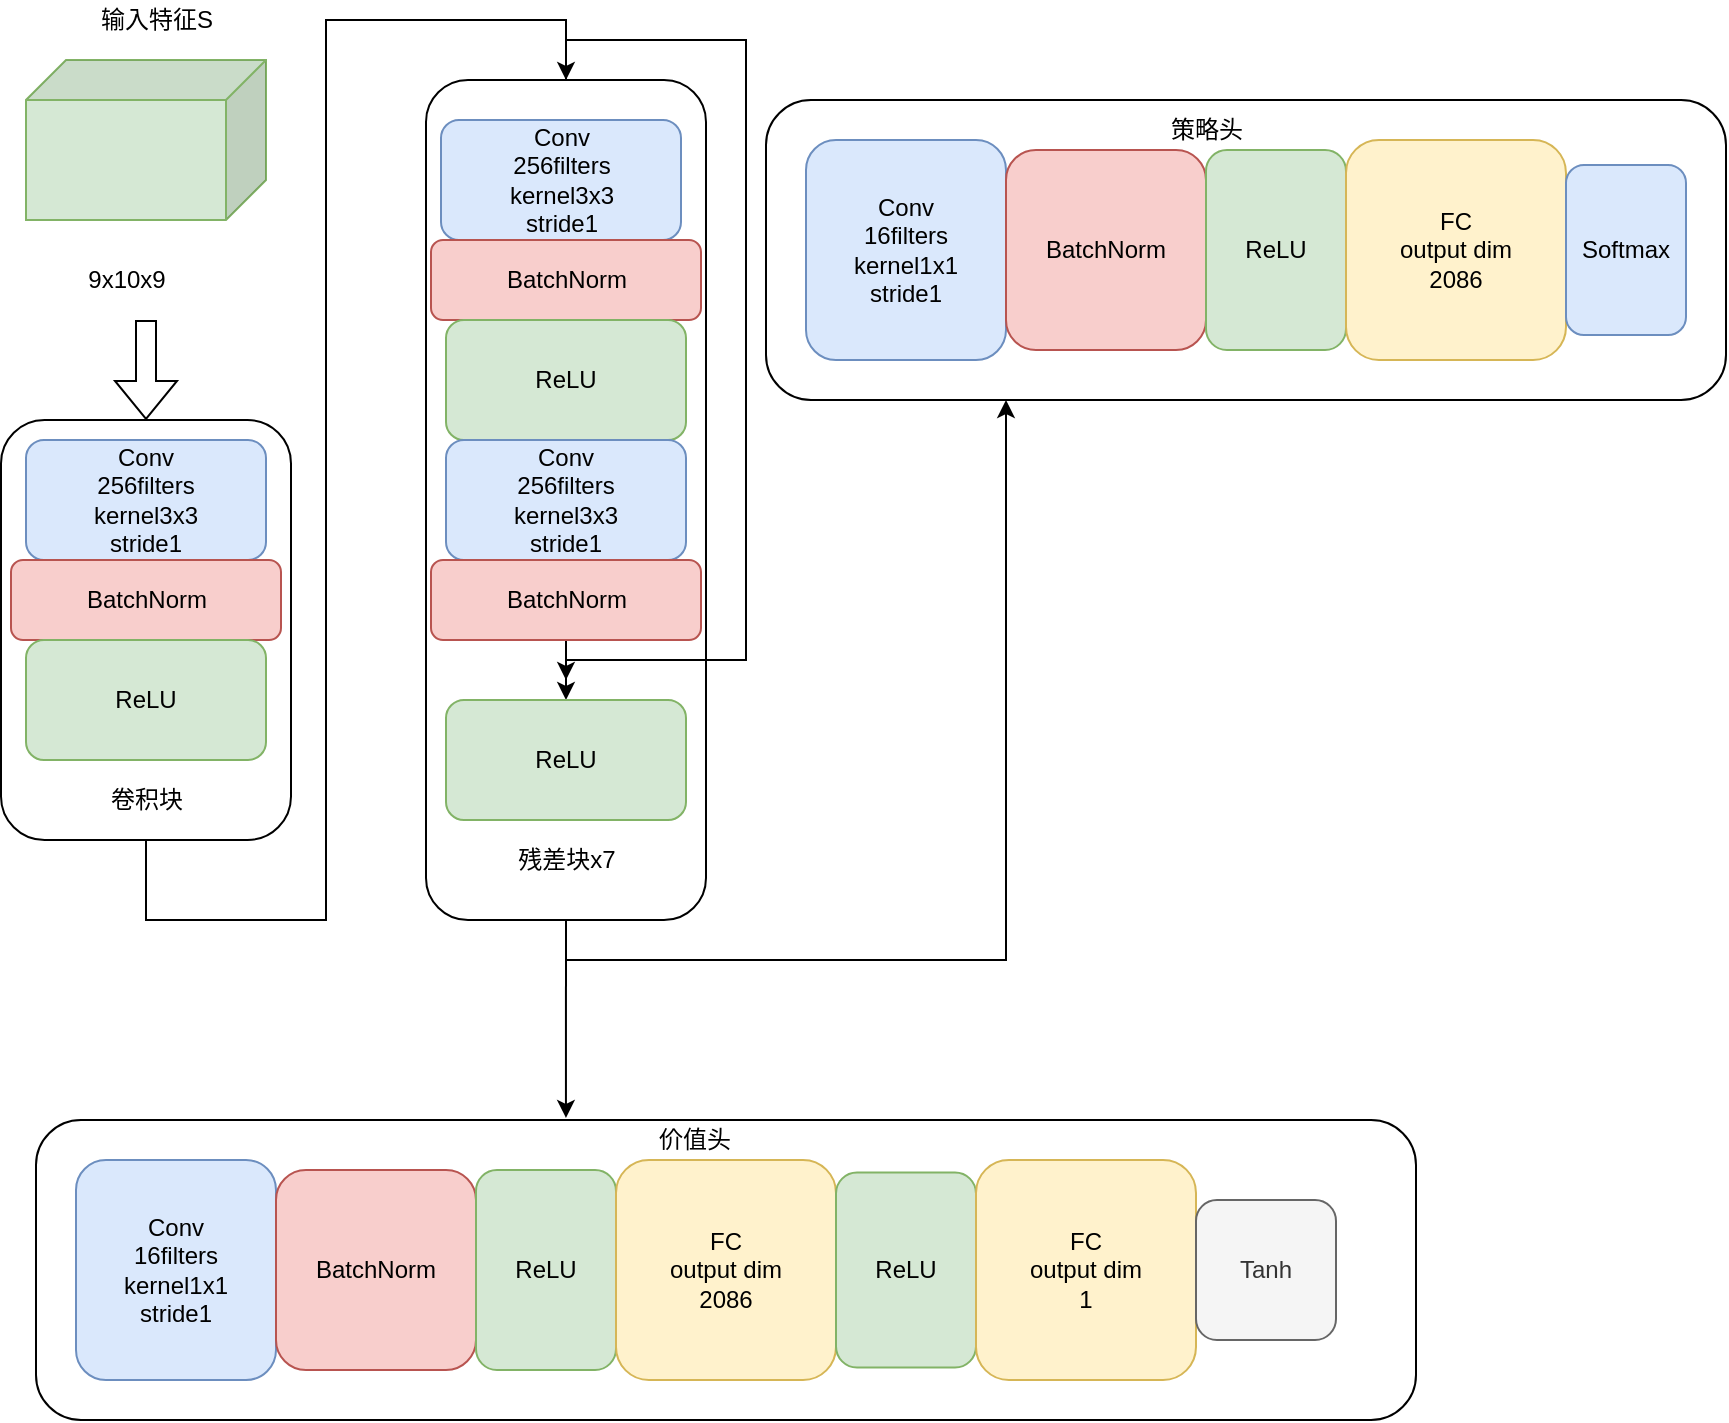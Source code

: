 <mxfile version="20.3.0" type="device"><diagram id="VJqX5SlDIFuBiSdIiflC" name="第 1 页"><mxGraphModel dx="1102" dy="857" grid="1" gridSize="10" guides="1" tooltips="1" connect="1" arrows="1" fold="1" page="1" pageScale="1" pageWidth="827" pageHeight="1169" math="0" shadow="0"><root><mxCell id="0"/><mxCell id="1" parent="0"/><mxCell id="KqF_9IA0MOkxu-mSzo8E-1" value="" style="shape=cube;whiteSpace=wrap;html=1;boundedLbl=1;backgroundOutline=1;darkOpacity=0.05;darkOpacity2=0.1;direction=east;flipH=1;fillColor=#d5e8d4;strokeColor=#82b366;" parent="1" vertex="1"><mxGeometry x="60" y="110" width="120" height="80" as="geometry"/></mxCell><mxCell id="KqF_9IA0MOkxu-mSzo8E-2" value="输入特征S" style="text;html=1;align=center;verticalAlign=middle;resizable=0;points=[];autosize=1;strokeColor=none;fillColor=none;" parent="1" vertex="1"><mxGeometry x="90" y="80" width="70" height="20" as="geometry"/></mxCell><mxCell id="KqF_9IA0MOkxu-mSzo8E-3" value="9x10x9" style="text;html=1;align=center;verticalAlign=middle;resizable=0;points=[];autosize=1;strokeColor=none;fillColor=none;" parent="1" vertex="1"><mxGeometry x="85" y="210" width="50" height="20" as="geometry"/></mxCell><mxCell id="KqF_9IA0MOkxu-mSzo8E-5" value="&lt;br&gt;" style="rounded=1;whiteSpace=wrap;html=1;" parent="1" vertex="1"><mxGeometry x="47.5" y="290" width="145" height="210" as="geometry"/></mxCell><mxCell id="KqF_9IA0MOkxu-mSzo8E-10" value="Conv&lt;br&gt;256filters&lt;br&gt;kernel3x3&lt;br&gt;stride1" style="rounded=1;whiteSpace=wrap;html=1;labelBackgroundColor=none;fillColor=#dae8fc;strokeColor=#6c8ebf;" parent="1" vertex="1"><mxGeometry x="60" y="300" width="120" height="60" as="geometry"/></mxCell><mxCell id="KqF_9IA0MOkxu-mSzo8E-11" value="BatchNorm" style="rounded=1;whiteSpace=wrap;html=1;labelBackgroundColor=none;fillColor=#f8cecc;strokeColor=#b85450;" parent="1" vertex="1"><mxGeometry x="52.5" y="360" width="135" height="40" as="geometry"/></mxCell><mxCell id="KqF_9IA0MOkxu-mSzo8E-12" value="ReLU" style="rounded=1;whiteSpace=wrap;html=1;labelBackgroundColor=none;fillColor=#d5e8d4;strokeColor=#82b366;" parent="1" vertex="1"><mxGeometry x="60" y="400" width="120" height="60" as="geometry"/></mxCell><mxCell id="KqF_9IA0MOkxu-mSzo8E-13" value="卷积块" style="text;html=1;align=center;verticalAlign=middle;resizable=0;points=[];autosize=1;strokeColor=none;fillColor=none;" parent="1" vertex="1"><mxGeometry x="95" y="470" width="50" height="20" as="geometry"/></mxCell><mxCell id="KqF_9IA0MOkxu-mSzo8E-44" style="edgeStyle=orthogonalEdgeStyle;rounded=0;orthogonalLoop=1;jettySize=auto;html=1;exitX=0.5;exitY=1;exitDx=0;exitDy=0;entryX=0.384;entryY=-0.007;entryDx=0;entryDy=0;entryPerimeter=0;" parent="1" source="KqF_9IA0MOkxu-mSzo8E-14" target="KqF_9IA0MOkxu-mSzo8E-30" edge="1"><mxGeometry relative="1" as="geometry"/></mxCell><mxCell id="KqF_9IA0MOkxu-mSzo8E-45" style="edgeStyle=orthogonalEdgeStyle;rounded=0;orthogonalLoop=1;jettySize=auto;html=1;exitX=0.5;exitY=1;exitDx=0;exitDy=0;entryX=0.25;entryY=1;entryDx=0;entryDy=0;" parent="1" source="KqF_9IA0MOkxu-mSzo8E-14" target="KqF_9IA0MOkxu-mSzo8E-23" edge="1"><mxGeometry relative="1" as="geometry"/></mxCell><mxCell id="KqF_9IA0MOkxu-mSzo8E-14" value="" style="rounded=1;whiteSpace=wrap;html=1;labelBackgroundColor=none;" parent="1" vertex="1"><mxGeometry x="260" y="120" width="140" height="420" as="geometry"/></mxCell><mxCell id="KqF_9IA0MOkxu-mSzo8E-41" style="edgeStyle=orthogonalEdgeStyle;rounded=0;orthogonalLoop=1;jettySize=auto;html=1;exitX=0.5;exitY=0;exitDx=0;exitDy=0;entryX=0.5;entryY=0;entryDx=0;entryDy=0;" parent="1" source="KqF_9IA0MOkxu-mSzo8E-14" target="KqF_9IA0MOkxu-mSzo8E-21" edge="1"><mxGeometry relative="1" as="geometry"><mxPoint x="440" y="410" as="targetPoint"/><Array as="points"><mxPoint x="330" y="100"/><mxPoint x="420" y="100"/><mxPoint x="420" y="410"/><mxPoint x="330" y="410"/></Array></mxGeometry></mxCell><mxCell id="KqF_9IA0MOkxu-mSzo8E-16" value="Conv&lt;br&gt;256filters&lt;br&gt;kernel3x3&lt;br&gt;stride1" style="rounded=1;whiteSpace=wrap;html=1;labelBackgroundColor=none;fillColor=#dae8fc;strokeColor=#6c8ebf;" parent="1" vertex="1"><mxGeometry x="267.5" y="140" width="120" height="60" as="geometry"/></mxCell><mxCell id="KqF_9IA0MOkxu-mSzo8E-17" value="BatchNorm" style="rounded=1;whiteSpace=wrap;html=1;labelBackgroundColor=none;fillColor=#f8cecc;strokeColor=#b85450;" parent="1" vertex="1"><mxGeometry x="262.5" y="200" width="135" height="40" as="geometry"/></mxCell><mxCell id="KqF_9IA0MOkxu-mSzo8E-18" value="ReLU" style="rounded=1;whiteSpace=wrap;html=1;labelBackgroundColor=none;fillColor=#d5e8d4;strokeColor=#82b366;" parent="1" vertex="1"><mxGeometry x="270" y="240" width="120" height="60" as="geometry"/></mxCell><mxCell id="KqF_9IA0MOkxu-mSzo8E-19" value="Conv&lt;br&gt;256filters&lt;br&gt;kernel3x3&lt;br&gt;stride1" style="rounded=1;whiteSpace=wrap;html=1;labelBackgroundColor=none;fillColor=#dae8fc;strokeColor=#6c8ebf;" parent="1" vertex="1"><mxGeometry x="270" y="300" width="120" height="60" as="geometry"/></mxCell><mxCell id="KqF_9IA0MOkxu-mSzo8E-42" style="edgeStyle=orthogonalEdgeStyle;rounded=0;orthogonalLoop=1;jettySize=auto;html=1;exitX=0.5;exitY=1;exitDx=0;exitDy=0;" parent="1" source="KqF_9IA0MOkxu-mSzo8E-20" edge="1"><mxGeometry relative="1" as="geometry"><mxPoint x="330" y="420" as="targetPoint"/></mxGeometry></mxCell><mxCell id="KqF_9IA0MOkxu-mSzo8E-20" value="BatchNorm" style="rounded=1;whiteSpace=wrap;html=1;labelBackgroundColor=none;fillColor=#f8cecc;strokeColor=#b85450;" parent="1" vertex="1"><mxGeometry x="262.5" y="360" width="135" height="40" as="geometry"/></mxCell><mxCell id="KqF_9IA0MOkxu-mSzo8E-21" value="ReLU" style="rounded=1;whiteSpace=wrap;html=1;labelBackgroundColor=none;fillColor=#d5e8d4;strokeColor=#82b366;" parent="1" vertex="1"><mxGeometry x="270" y="430" width="120" height="60" as="geometry"/></mxCell><mxCell id="KqF_9IA0MOkxu-mSzo8E-22" value="残差块x7" style="text;html=1;align=center;verticalAlign=middle;resizable=0;points=[];autosize=1;strokeColor=none;fillColor=none;" parent="1" vertex="1"><mxGeometry x="300" y="500" width="60" height="20" as="geometry"/></mxCell><mxCell id="KqF_9IA0MOkxu-mSzo8E-23" value="" style="rounded=1;whiteSpace=wrap;html=1;labelBackgroundColor=none;" parent="1" vertex="1"><mxGeometry x="430" y="130" width="480" height="150" as="geometry"/></mxCell><mxCell id="KqF_9IA0MOkxu-mSzo8E-24" value="Conv&lt;br&gt;16filters&lt;br&gt;kernel1x1&lt;br&gt;stride1" style="rounded=1;whiteSpace=wrap;html=1;labelBackgroundColor=none;fillColor=#dae8fc;strokeColor=#6c8ebf;" parent="1" vertex="1"><mxGeometry x="450" y="150" width="100" height="110" as="geometry"/></mxCell><mxCell id="KqF_9IA0MOkxu-mSzo8E-25" value="BatchNorm" style="rounded=1;whiteSpace=wrap;html=1;labelBackgroundColor=none;fillColor=#f8cecc;strokeColor=#b85450;" parent="1" vertex="1"><mxGeometry x="550" y="155" width="100" height="100" as="geometry"/></mxCell><mxCell id="KqF_9IA0MOkxu-mSzo8E-26" value="ReLU" style="rounded=1;whiteSpace=wrap;html=1;labelBackgroundColor=none;fillColor=#d5e8d4;strokeColor=#82b366;" parent="1" vertex="1"><mxGeometry x="650" y="155" width="70" height="100" as="geometry"/></mxCell><mxCell id="KqF_9IA0MOkxu-mSzo8E-27" value="FC&lt;br&gt;output dim&lt;br&gt;2086" style="rounded=1;whiteSpace=wrap;html=1;labelBackgroundColor=none;fillColor=#fff2cc;strokeColor=#d6b656;" parent="1" vertex="1"><mxGeometry x="720" y="150" width="110" height="110" as="geometry"/></mxCell><mxCell id="KqF_9IA0MOkxu-mSzo8E-28" value="Softmax" style="rounded=1;whiteSpace=wrap;html=1;labelBackgroundColor=none;fillColor=#dae8fc;strokeColor=#6c8ebf;" parent="1" vertex="1"><mxGeometry x="830" y="162.5" width="60" height="85" as="geometry"/></mxCell><mxCell id="KqF_9IA0MOkxu-mSzo8E-30" value="" style="rounded=1;whiteSpace=wrap;html=1;labelBackgroundColor=none;" parent="1" vertex="1"><mxGeometry x="65" y="640" width="690" height="150" as="geometry"/></mxCell><mxCell id="KqF_9IA0MOkxu-mSzo8E-31" value="Conv&lt;br&gt;16filters&lt;br&gt;kernel1x1&lt;br&gt;stride1" style="rounded=1;whiteSpace=wrap;html=1;labelBackgroundColor=none;fillColor=#dae8fc;strokeColor=#6c8ebf;" parent="1" vertex="1"><mxGeometry x="85" y="660" width="100" height="110" as="geometry"/></mxCell><mxCell id="KqF_9IA0MOkxu-mSzo8E-32" value="BatchNorm" style="rounded=1;whiteSpace=wrap;html=1;labelBackgroundColor=none;fillColor=#f8cecc;strokeColor=#b85450;" parent="1" vertex="1"><mxGeometry x="185" y="665" width="100" height="100" as="geometry"/></mxCell><mxCell id="KqF_9IA0MOkxu-mSzo8E-33" value="ReLU" style="rounded=1;whiteSpace=wrap;html=1;labelBackgroundColor=none;fillColor=#d5e8d4;strokeColor=#82b366;" parent="1" vertex="1"><mxGeometry x="285" y="665" width="70" height="100" as="geometry"/></mxCell><mxCell id="KqF_9IA0MOkxu-mSzo8E-34" value="FC&lt;br&gt;output dim&lt;br&gt;2086" style="rounded=1;whiteSpace=wrap;html=1;labelBackgroundColor=none;fillColor=#fff2cc;strokeColor=#d6b656;" parent="1" vertex="1"><mxGeometry x="355" y="660" width="110" height="110" as="geometry"/></mxCell><mxCell id="KqF_9IA0MOkxu-mSzo8E-35" value="ReLU" style="rounded=1;whiteSpace=wrap;html=1;labelBackgroundColor=none;fillColor=#d5e8d4;strokeColor=#82b366;" parent="1" vertex="1"><mxGeometry x="465" y="666.25" width="70" height="97.5" as="geometry"/></mxCell><mxCell id="KqF_9IA0MOkxu-mSzo8E-37" value="FC&lt;br&gt;output dim&lt;br&gt;1" style="rounded=1;whiteSpace=wrap;html=1;labelBackgroundColor=none;fillColor=#fff2cc;strokeColor=#d6b656;" parent="1" vertex="1"><mxGeometry x="535" y="660" width="110" height="110" as="geometry"/></mxCell><mxCell id="KqF_9IA0MOkxu-mSzo8E-38" value="Tanh" style="rounded=1;whiteSpace=wrap;html=1;labelBackgroundColor=none;fillColor=#f5f5f5;fontColor=#333333;strokeColor=#666666;" parent="1" vertex="1"><mxGeometry x="645" y="680" width="70" height="70" as="geometry"/></mxCell><mxCell id="KqF_9IA0MOkxu-mSzo8E-39" value="" style="shape=flexArrow;endArrow=classic;html=1;rounded=0;entryX=0.5;entryY=0;entryDx=0;entryDy=0;" parent="1" target="KqF_9IA0MOkxu-mSzo8E-5" edge="1"><mxGeometry width="50" height="50" relative="1" as="geometry"><mxPoint x="120" y="240" as="sourcePoint"/><mxPoint x="440" y="470" as="targetPoint"/></mxGeometry></mxCell><mxCell id="KqF_9IA0MOkxu-mSzo8E-40" value="" style="endArrow=classic;html=1;rounded=0;exitX=0.5;exitY=1;exitDx=0;exitDy=0;entryX=0.5;entryY=0;entryDx=0;entryDy=0;" parent="1" source="KqF_9IA0MOkxu-mSzo8E-5" target="KqF_9IA0MOkxu-mSzo8E-14" edge="1"><mxGeometry width="50" height="50" relative="1" as="geometry"><mxPoint x="390" y="520" as="sourcePoint"/><mxPoint x="440" y="470" as="targetPoint"/><Array as="points"><mxPoint x="120" y="540"/><mxPoint x="210" y="540"/><mxPoint x="210" y="90"/><mxPoint x="330" y="90"/></Array></mxGeometry></mxCell><mxCell id="wqnLuCrUVt3c-THv0EhC-1" value="策略头" style="text;html=1;align=center;verticalAlign=middle;resizable=0;points=[];autosize=1;strokeColor=none;fillColor=none;" parent="1" vertex="1"><mxGeometry x="620" y="130" width="60" height="30" as="geometry"/></mxCell><mxCell id="wqnLuCrUVt3c-THv0EhC-2" value="价值头" style="text;html=1;align=center;verticalAlign=middle;resizable=0;points=[];autosize=1;strokeColor=none;fillColor=none;" parent="1" vertex="1"><mxGeometry x="364" y="635" width="60" height="30" as="geometry"/></mxCell></root></mxGraphModel></diagram></mxfile>